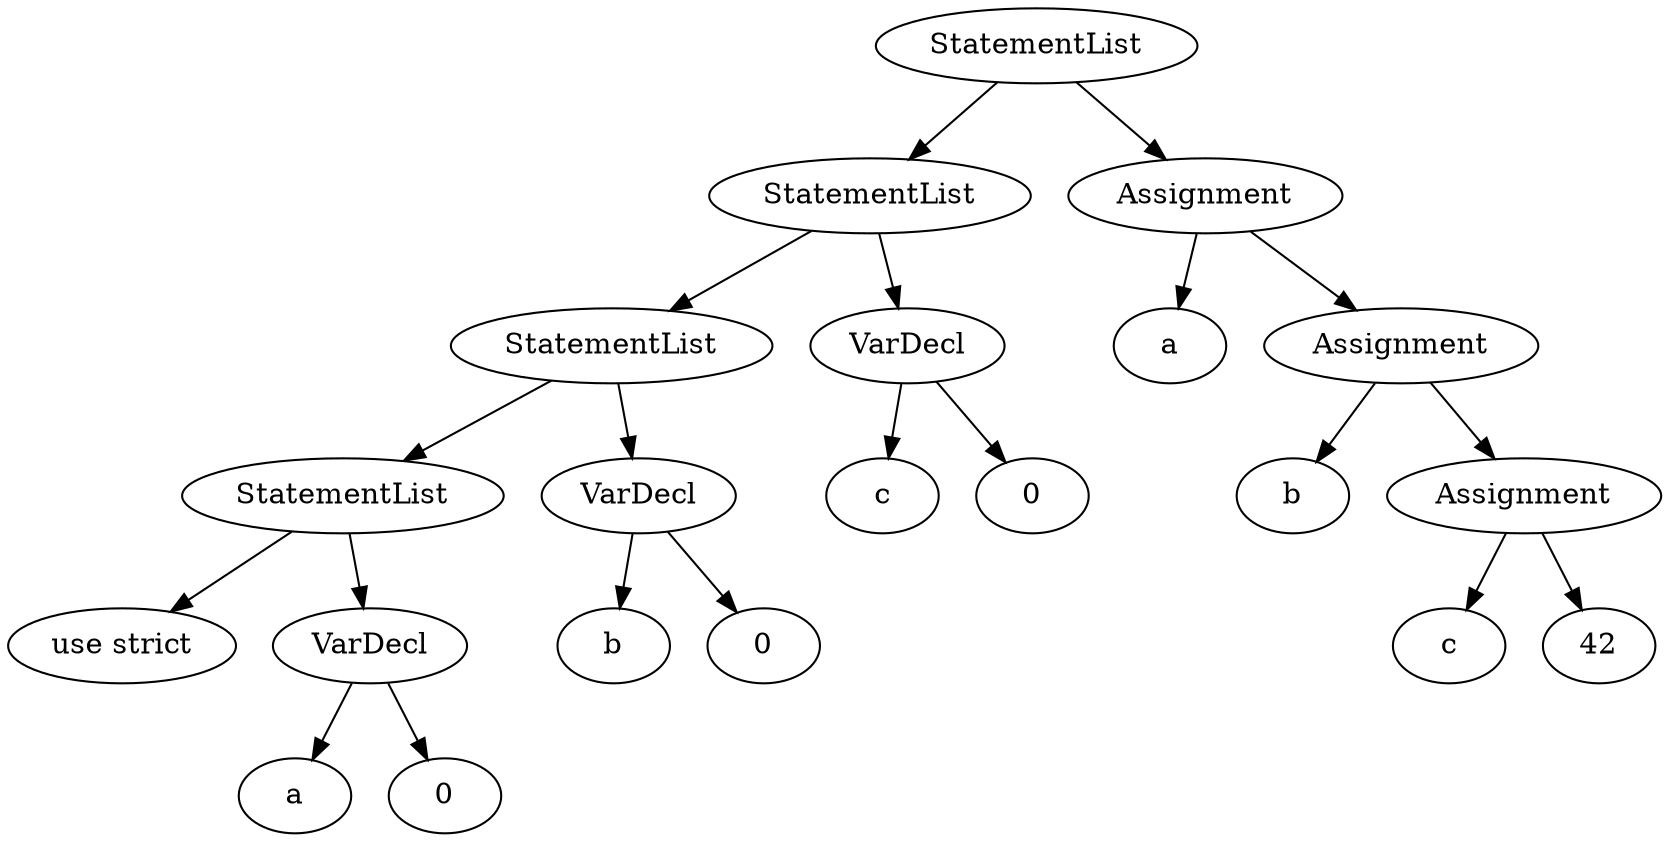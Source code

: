 digraph AST {
  node0 [label="StatementList"];
  node1 [label="StatementList"];
  node2 [label="StatementList"];
  node3 [label="StatementList"];
  node4 [label="use strict"];
  node3 -> node4;
  node5 [label="VarDecl"];
  node6 [label="a"];
  node5 -> node6;
  node7 [label="0"];
  node5 -> node7;
  node3 -> node5;
  node2 -> node3;
  node8 [label="VarDecl"];
  node9 [label="b"];
  node8 -> node9;
  node10 [label="0"];
  node8 -> node10;
  node2 -> node8;
  node1 -> node2;
  node11 [label="VarDecl"];
  node12 [label="c"];
  node11 -> node12;
  node13 [label="0"];
  node11 -> node13;
  node1 -> node11;
  node0 -> node1;
  node14 [label="Assignment"];
  node15 [label="a"];
  node14 -> node15;
  node16 [label="Assignment"];
  node17 [label="b"];
  node16 -> node17;
  node18 [label="Assignment"];
  node19 [label="c"];
  node18 -> node19;
  node20 [label="42"];
  node18 -> node20;
  node16 -> node18;
  node14 -> node16;
  node0 -> node14;
}

